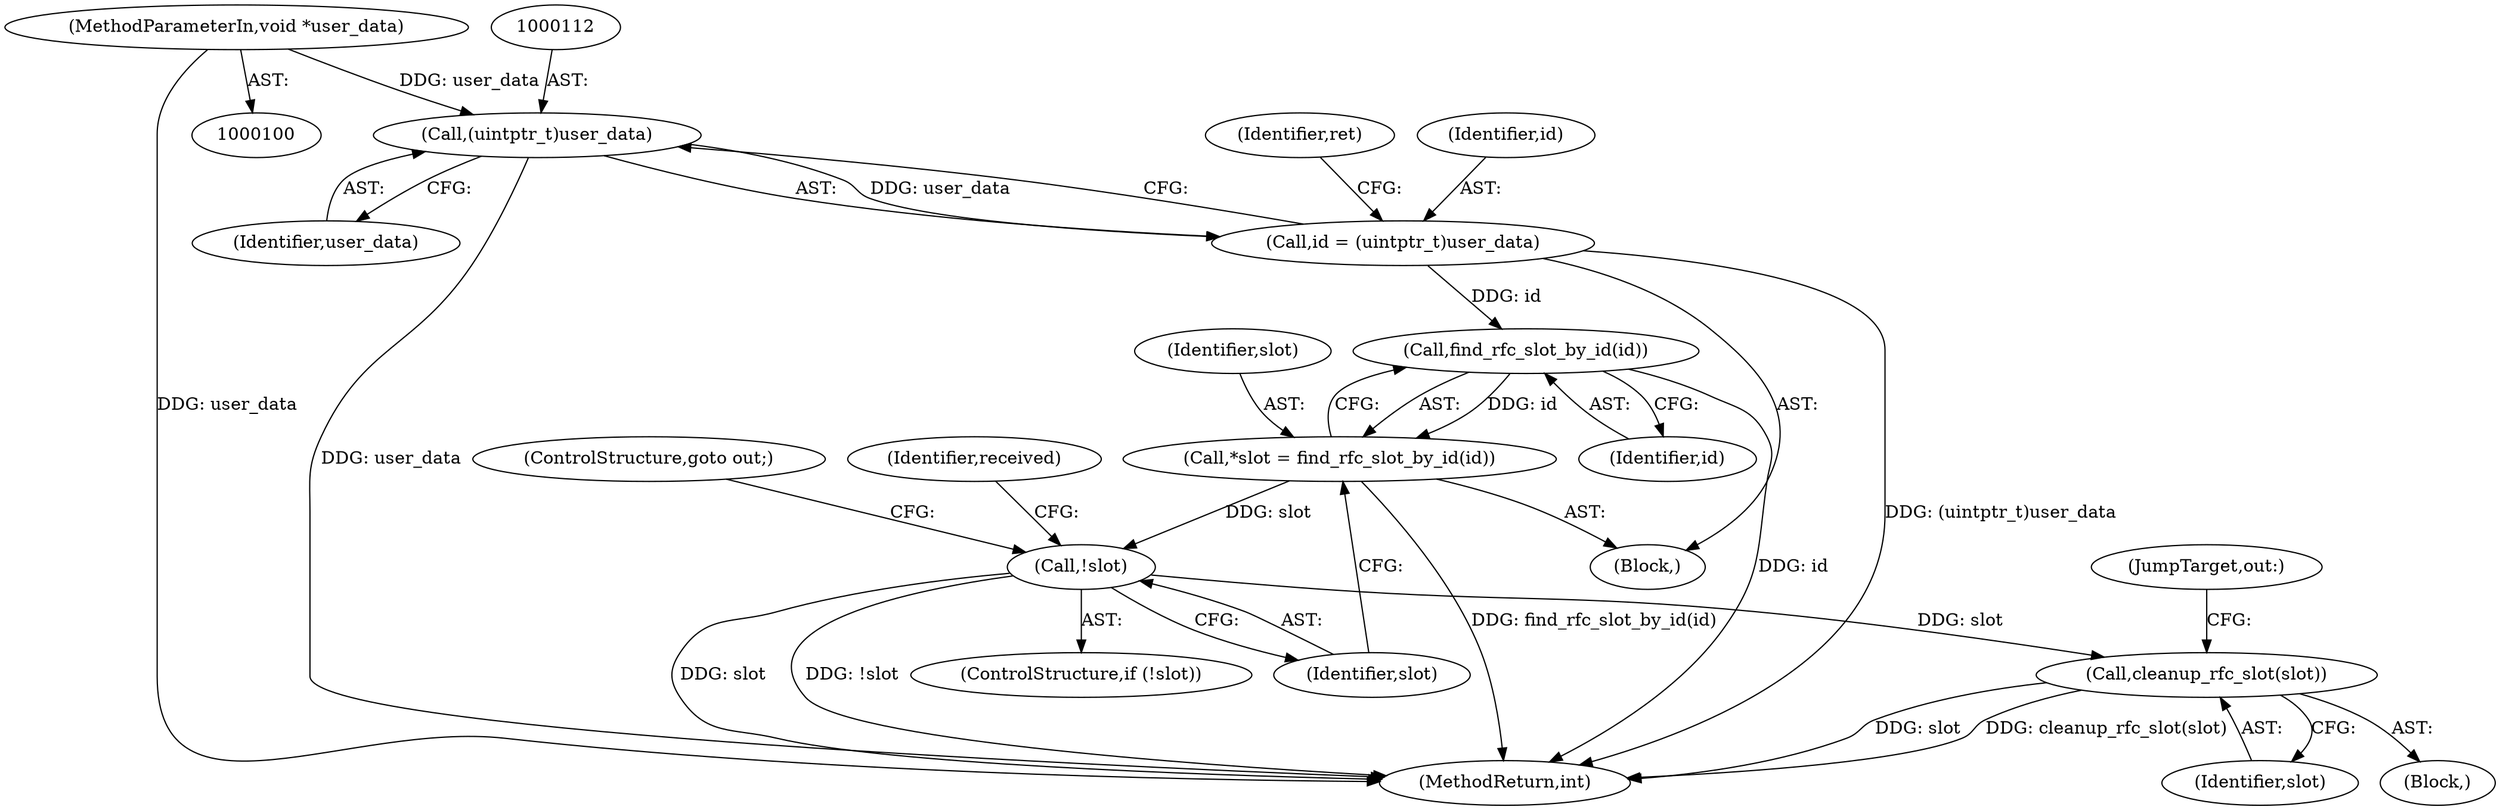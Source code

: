 digraph "0_Android_472271b153c5dc53c28beac55480a8d8434b2d5c_32@pointer" {
"1000101" [label="(MethodParameterIn,void *user_data)"];
"1000111" [label="(Call,(uintptr_t)user_data)"];
"1000109" [label="(Call,id = (uintptr_t)user_data)"];
"1000121" [label="(Call,find_rfc_slot_by_id(id))"];
"1000119" [label="(Call,*slot = find_rfc_slot_by_id(id))"];
"1000124" [label="(Call,!slot)"];
"1000152" [label="(Call,cleanup_rfc_slot(slot))"];
"1000113" [label="(Identifier,user_data)"];
"1000126" [label="(ControlStructure,goto out;)"];
"1000146" [label="(Block,)"];
"1000122" [label="(Identifier,id)"];
"1000123" [label="(ControlStructure,if (!slot))"];
"1000104" [label="(Block,)"];
"1000111" [label="(Call,(uintptr_t)user_data)"];
"1000110" [label="(Identifier,id)"];
"1000116" [label="(Identifier,ret)"];
"1000125" [label="(Identifier,slot)"];
"1000121" [label="(Call,find_rfc_slot_by_id(id))"];
"1000152" [label="(Call,cleanup_rfc_slot(slot))"];
"1000120" [label="(Identifier,slot)"];
"1000153" [label="(Identifier,slot)"];
"1000154" [label="(JumpTarget,out:)"];
"1000129" [label="(Identifier,received)"];
"1000119" [label="(Call,*slot = find_rfc_slot_by_id(id))"];
"1000109" [label="(Call,id = (uintptr_t)user_data)"];
"1000101" [label="(MethodParameterIn,void *user_data)"];
"1000160" [label="(MethodReturn,int)"];
"1000124" [label="(Call,!slot)"];
"1000101" -> "1000100"  [label="AST: "];
"1000101" -> "1000160"  [label="DDG: user_data"];
"1000101" -> "1000111"  [label="DDG: user_data"];
"1000111" -> "1000109"  [label="AST: "];
"1000111" -> "1000113"  [label="CFG: "];
"1000112" -> "1000111"  [label="AST: "];
"1000113" -> "1000111"  [label="AST: "];
"1000109" -> "1000111"  [label="CFG: "];
"1000111" -> "1000160"  [label="DDG: user_data"];
"1000111" -> "1000109"  [label="DDG: user_data"];
"1000109" -> "1000104"  [label="AST: "];
"1000110" -> "1000109"  [label="AST: "];
"1000116" -> "1000109"  [label="CFG: "];
"1000109" -> "1000160"  [label="DDG: (uintptr_t)user_data"];
"1000109" -> "1000121"  [label="DDG: id"];
"1000121" -> "1000119"  [label="AST: "];
"1000121" -> "1000122"  [label="CFG: "];
"1000122" -> "1000121"  [label="AST: "];
"1000119" -> "1000121"  [label="CFG: "];
"1000121" -> "1000160"  [label="DDG: id"];
"1000121" -> "1000119"  [label="DDG: id"];
"1000119" -> "1000104"  [label="AST: "];
"1000120" -> "1000119"  [label="AST: "];
"1000125" -> "1000119"  [label="CFG: "];
"1000119" -> "1000160"  [label="DDG: find_rfc_slot_by_id(id)"];
"1000119" -> "1000124"  [label="DDG: slot"];
"1000124" -> "1000123"  [label="AST: "];
"1000124" -> "1000125"  [label="CFG: "];
"1000125" -> "1000124"  [label="AST: "];
"1000126" -> "1000124"  [label="CFG: "];
"1000129" -> "1000124"  [label="CFG: "];
"1000124" -> "1000160"  [label="DDG: slot"];
"1000124" -> "1000160"  [label="DDG: !slot"];
"1000124" -> "1000152"  [label="DDG: slot"];
"1000152" -> "1000146"  [label="AST: "];
"1000152" -> "1000153"  [label="CFG: "];
"1000153" -> "1000152"  [label="AST: "];
"1000154" -> "1000152"  [label="CFG: "];
"1000152" -> "1000160"  [label="DDG: slot"];
"1000152" -> "1000160"  [label="DDG: cleanup_rfc_slot(slot)"];
}
